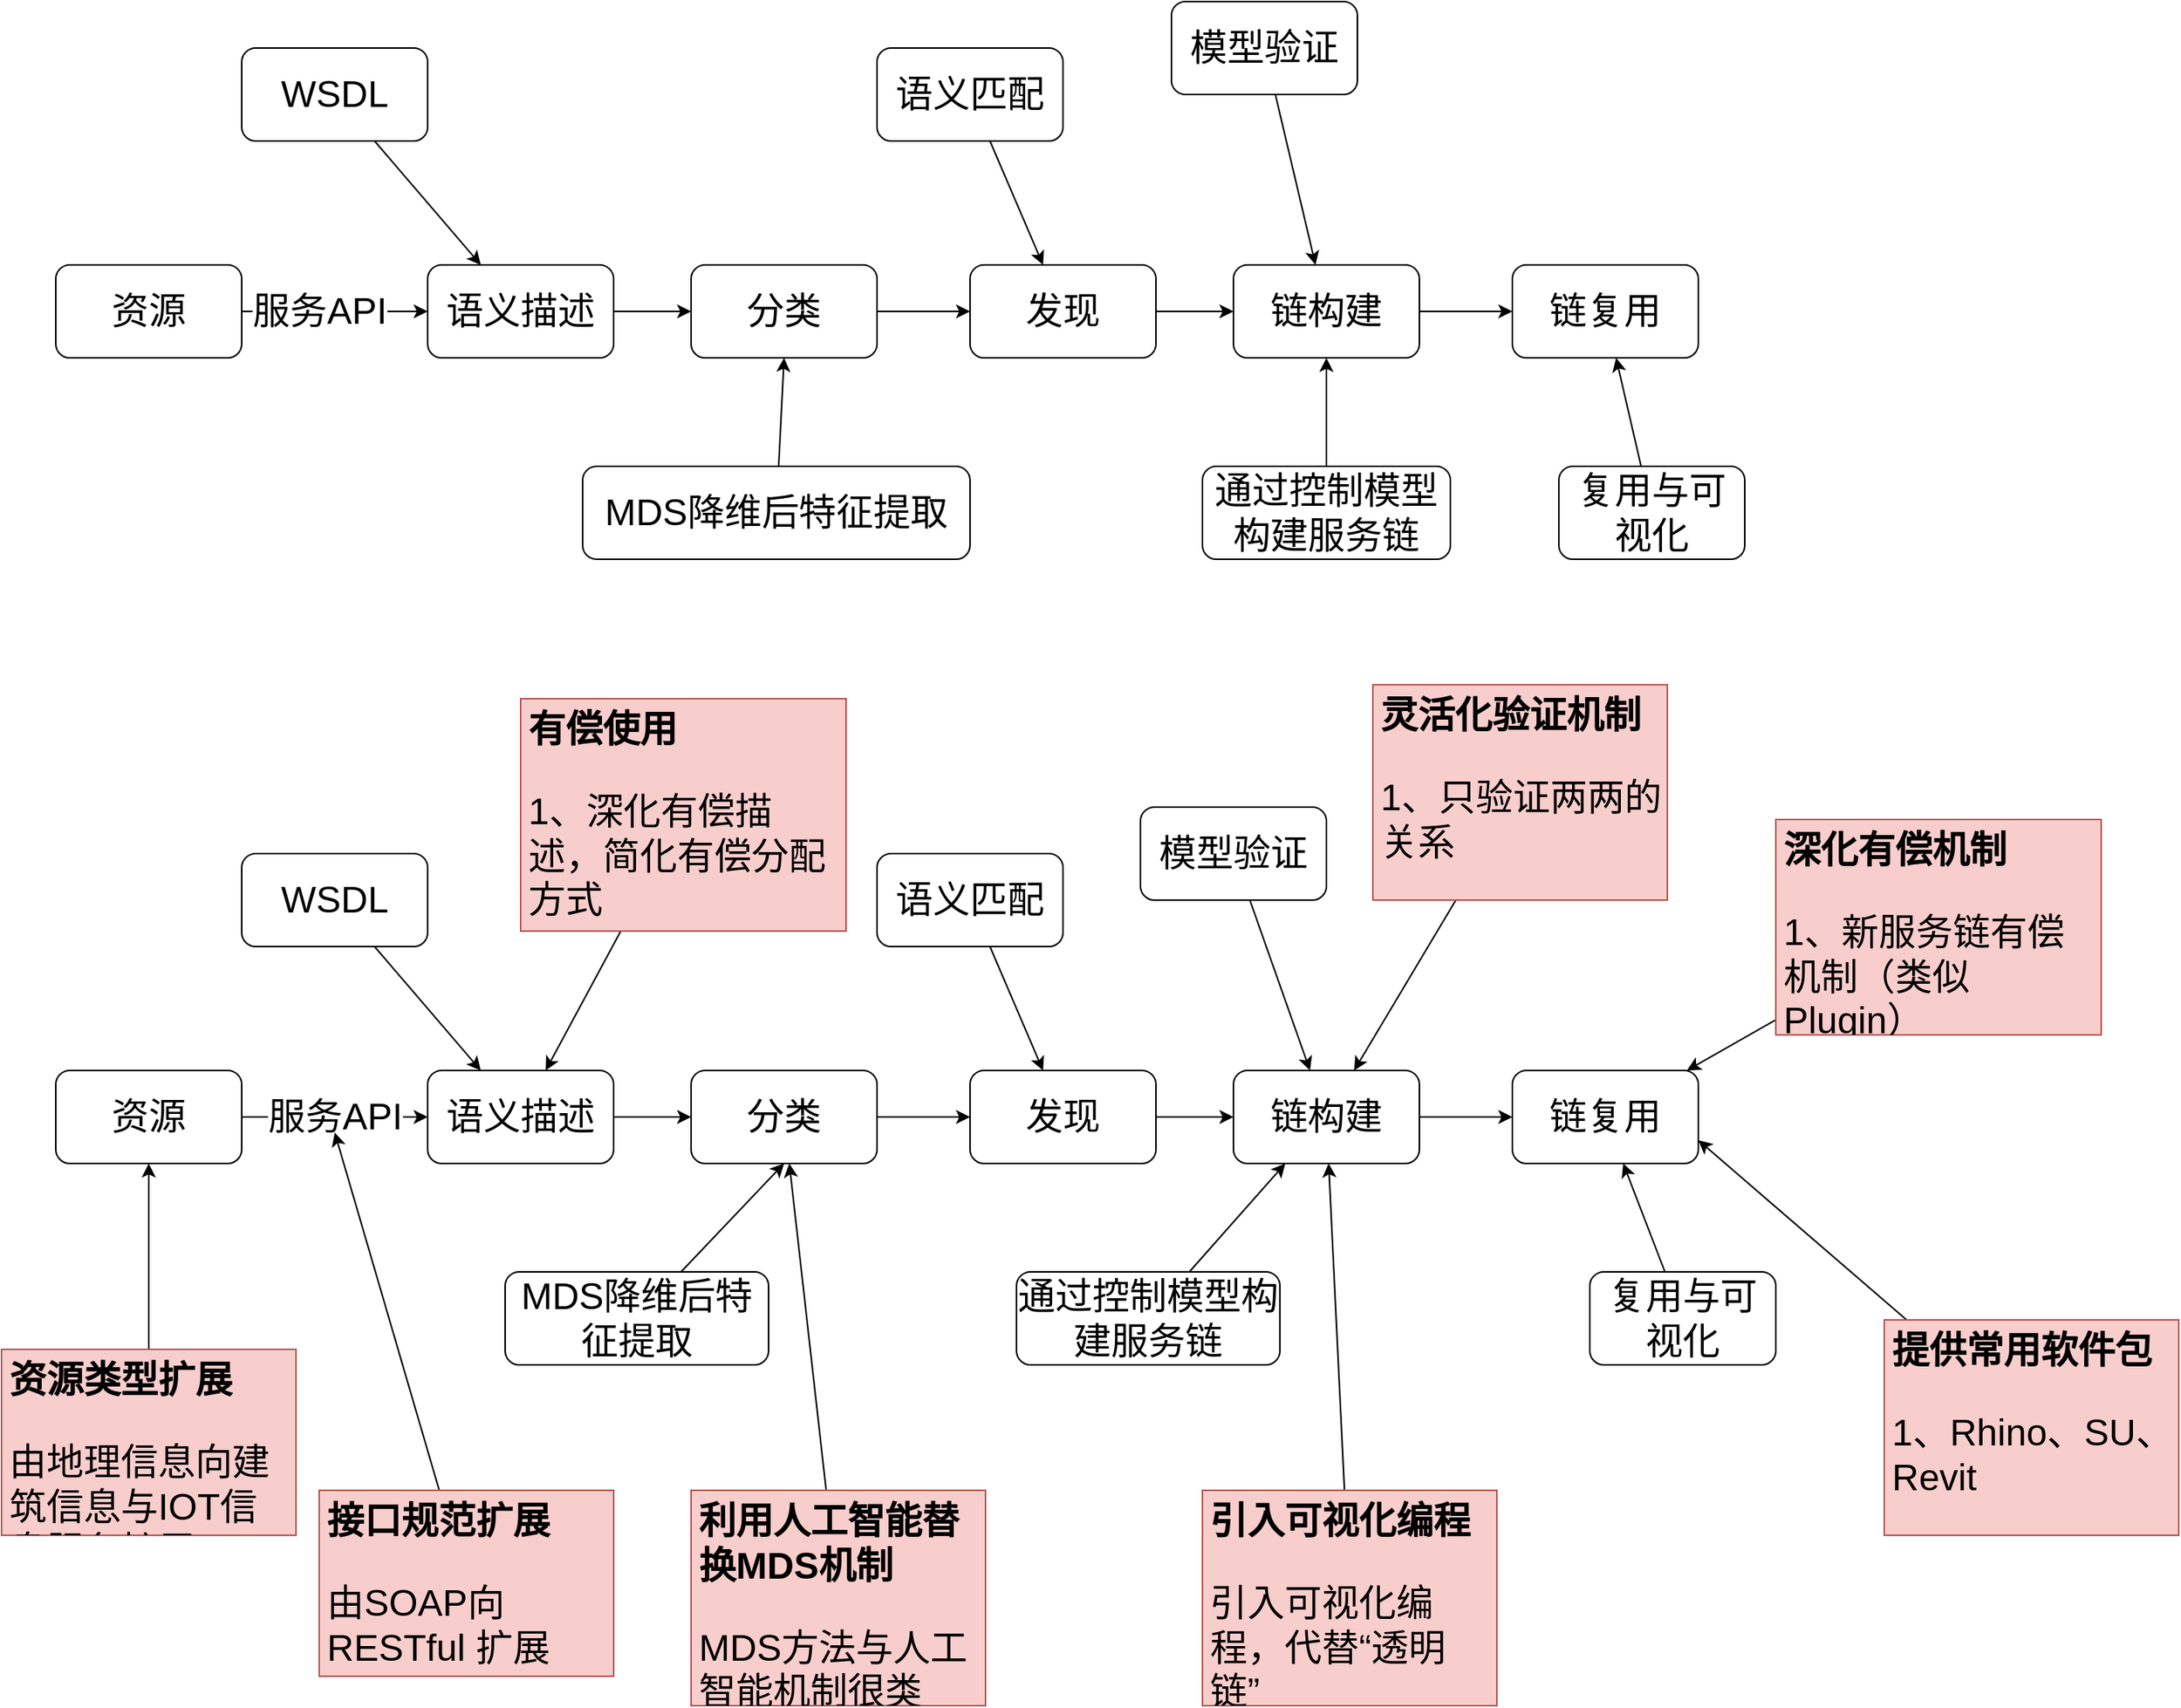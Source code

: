 <mxfile version="22.1.11" type="github">
  <diagram name="第 1 页" id="n09VF-qtBlfTQfdAx5i1">
    <mxGraphModel dx="1687" dy="953" grid="0" gridSize="10" guides="1" tooltips="1" connect="1" arrows="1" fold="1" page="0" pageScale="1" pageWidth="1169" pageHeight="827" math="0" shadow="0">
      <root>
        <mxCell id="0" />
        <mxCell id="1" parent="0" />
        <mxCell id="VT3gKNCmVINdVj35agG4-5" style="edgeStyle=orthogonalEdgeStyle;rounded=0;orthogonalLoop=1;jettySize=auto;html=1;fontSize=24;" edge="1" parent="1" source="VT3gKNCmVINdVj35agG4-1" target="VT3gKNCmVINdVj35agG4-2">
          <mxGeometry relative="1" as="geometry" />
        </mxCell>
        <mxCell id="VT3gKNCmVINdVj35agG4-12" value="服务API" style="edgeLabel;html=1;align=center;verticalAlign=middle;resizable=0;points=[];fontSize=24;" vertex="1" connectable="0" parent="VT3gKNCmVINdVj35agG4-5">
          <mxGeometry x="-0.083" y="-3" relative="1" as="geometry">
            <mxPoint x="-5" y="-3" as="offset" />
          </mxGeometry>
        </mxCell>
        <mxCell id="VT3gKNCmVINdVj35agG4-1" value="资源" style="rounded=1;whiteSpace=wrap;html=1;fontSize=24;" vertex="1" parent="1">
          <mxGeometry x="40" y="330" width="120" height="60" as="geometry" />
        </mxCell>
        <mxCell id="VT3gKNCmVINdVj35agG4-6" style="edgeStyle=orthogonalEdgeStyle;rounded=0;orthogonalLoop=1;jettySize=auto;html=1;fontSize=24;" edge="1" parent="1" source="VT3gKNCmVINdVj35agG4-13" target="VT3gKNCmVINdVj35agG4-3">
          <mxGeometry relative="1" as="geometry" />
        </mxCell>
        <mxCell id="VT3gKNCmVINdVj35agG4-2" value="语义描述" style="rounded=1;whiteSpace=wrap;html=1;fontSize=24;" vertex="1" parent="1">
          <mxGeometry x="280" y="330" width="120" height="60" as="geometry" />
        </mxCell>
        <mxCell id="VT3gKNCmVINdVj35agG4-7" style="edgeStyle=orthogonalEdgeStyle;rounded=0;orthogonalLoop=1;jettySize=auto;html=1;fontSize=24;" edge="1" parent="1" source="VT3gKNCmVINdVj35agG4-3" target="VT3gKNCmVINdVj35agG4-4">
          <mxGeometry relative="1" as="geometry" />
        </mxCell>
        <mxCell id="VT3gKNCmVINdVj35agG4-3" value="发现" style="rounded=1;whiteSpace=wrap;html=1;fontSize=24;" vertex="1" parent="1">
          <mxGeometry x="630" y="330" width="120" height="60" as="geometry" />
        </mxCell>
        <mxCell id="VT3gKNCmVINdVj35agG4-9" style="edgeStyle=orthogonalEdgeStyle;rounded=0;orthogonalLoop=1;jettySize=auto;html=1;fontSize=24;" edge="1" parent="1" source="VT3gKNCmVINdVj35agG4-4" target="VT3gKNCmVINdVj35agG4-8">
          <mxGeometry relative="1" as="geometry" />
        </mxCell>
        <mxCell id="VT3gKNCmVINdVj35agG4-4" value="链构建" style="rounded=1;whiteSpace=wrap;html=1;fontSize=24;" vertex="1" parent="1">
          <mxGeometry x="800" y="330" width="120" height="60" as="geometry" />
        </mxCell>
        <mxCell id="VT3gKNCmVINdVj35agG4-8" value="链复用" style="rounded=1;whiteSpace=wrap;html=1;fontSize=24;" vertex="1" parent="1">
          <mxGeometry x="980" y="330" width="120" height="60" as="geometry" />
        </mxCell>
        <mxCell id="VT3gKNCmVINdVj35agG4-11" style="rounded=0;orthogonalLoop=1;jettySize=auto;html=1;fontSize=24;" edge="1" parent="1" source="VT3gKNCmVINdVj35agG4-10" target="VT3gKNCmVINdVj35agG4-2">
          <mxGeometry relative="1" as="geometry" />
        </mxCell>
        <mxCell id="VT3gKNCmVINdVj35agG4-10" value="&lt;div style=&quot;font-size: 24px;&quot;&gt;WSDL&lt;/div&gt;" style="rounded=1;whiteSpace=wrap;html=1;fontSize=24;" vertex="1" parent="1">
          <mxGeometry x="160" y="190" width="120" height="60" as="geometry" />
        </mxCell>
        <mxCell id="VT3gKNCmVINdVj35agG4-14" value="" style="edgeStyle=orthogonalEdgeStyle;rounded=0;orthogonalLoop=1;jettySize=auto;html=1;fontSize=24;" edge="1" parent="1" source="VT3gKNCmVINdVj35agG4-2" target="VT3gKNCmVINdVj35agG4-13">
          <mxGeometry relative="1" as="geometry">
            <mxPoint x="400" y="360" as="sourcePoint" />
            <mxPoint x="560" y="360" as="targetPoint" />
          </mxGeometry>
        </mxCell>
        <mxCell id="VT3gKNCmVINdVj35agG4-13" value="分类" style="rounded=1;whiteSpace=wrap;html=1;fontSize=24;" vertex="1" parent="1">
          <mxGeometry x="450" y="330" width="120" height="60" as="geometry" />
        </mxCell>
        <mxCell id="VT3gKNCmVINdVj35agG4-16" style="rounded=0;orthogonalLoop=1;jettySize=auto;html=1;entryX=0.5;entryY=1;entryDx=0;entryDy=0;fontSize=24;" edge="1" parent="1" source="VT3gKNCmVINdVj35agG4-15" target="VT3gKNCmVINdVj35agG4-13">
          <mxGeometry relative="1" as="geometry" />
        </mxCell>
        <mxCell id="VT3gKNCmVINdVj35agG4-15" value="MDS降维后特征提取" style="rounded=1;whiteSpace=wrap;html=1;fontSize=24;" vertex="1" parent="1">
          <mxGeometry x="380" y="460" width="250" height="60" as="geometry" />
        </mxCell>
        <mxCell id="VT3gKNCmVINdVj35agG4-18" style="rounded=0;orthogonalLoop=1;jettySize=auto;html=1;fontSize=24;" edge="1" parent="1" source="VT3gKNCmVINdVj35agG4-17" target="VT3gKNCmVINdVj35agG4-4">
          <mxGeometry relative="1" as="geometry" />
        </mxCell>
        <mxCell id="VT3gKNCmVINdVj35agG4-17" value="通过控制模型构建服务链" style="rounded=1;whiteSpace=wrap;html=1;fontSize=24;" vertex="1" parent="1">
          <mxGeometry x="780" y="460" width="160" height="60" as="geometry" />
        </mxCell>
        <mxCell id="VT3gKNCmVINdVj35agG4-20" style="rounded=0;orthogonalLoop=1;jettySize=auto;html=1;fontSize=24;" edge="1" parent="1" source="VT3gKNCmVINdVj35agG4-19" target="VT3gKNCmVINdVj35agG4-4">
          <mxGeometry relative="1" as="geometry" />
        </mxCell>
        <mxCell id="VT3gKNCmVINdVj35agG4-19" value="模型验证" style="rounded=1;whiteSpace=wrap;html=1;fontSize=24;" vertex="1" parent="1">
          <mxGeometry x="760" y="160" width="120" height="60" as="geometry" />
        </mxCell>
        <mxCell id="VT3gKNCmVINdVj35agG4-22" style="rounded=0;orthogonalLoop=1;jettySize=auto;html=1;fontSize=24;" edge="1" parent="1" source="VT3gKNCmVINdVj35agG4-21" target="VT3gKNCmVINdVj35agG4-3">
          <mxGeometry relative="1" as="geometry" />
        </mxCell>
        <mxCell id="VT3gKNCmVINdVj35agG4-21" value="语义匹配" style="rounded=1;whiteSpace=wrap;html=1;fontSize=24;" vertex="1" parent="1">
          <mxGeometry x="570" y="190" width="120" height="60" as="geometry" />
        </mxCell>
        <mxCell id="VT3gKNCmVINdVj35agG4-24" style="rounded=0;orthogonalLoop=1;jettySize=auto;html=1;fontSize=24;" edge="1" parent="1" source="VT3gKNCmVINdVj35agG4-23" target="VT3gKNCmVINdVj35agG4-8">
          <mxGeometry relative="1" as="geometry" />
        </mxCell>
        <mxCell id="VT3gKNCmVINdVj35agG4-23" value="复用与可视化" style="rounded=1;whiteSpace=wrap;html=1;fontSize=24;" vertex="1" parent="1">
          <mxGeometry x="1010" y="460" width="120" height="60" as="geometry" />
        </mxCell>
        <mxCell id="VT3gKNCmVINdVj35agG4-25" style="edgeStyle=orthogonalEdgeStyle;rounded=0;orthogonalLoop=1;jettySize=auto;html=1;fontSize=24;" edge="1" parent="1" source="VT3gKNCmVINdVj35agG4-27" target="VT3gKNCmVINdVj35agG4-29">
          <mxGeometry relative="1" as="geometry" />
        </mxCell>
        <mxCell id="VT3gKNCmVINdVj35agG4-26" value="服务API" style="edgeLabel;html=1;align=center;verticalAlign=middle;resizable=0;points=[];fontSize=24;" vertex="1" connectable="0" parent="VT3gKNCmVINdVj35agG4-25">
          <mxGeometry x="-0.083" y="-3" relative="1" as="geometry">
            <mxPoint x="5" y="-3" as="offset" />
          </mxGeometry>
        </mxCell>
        <mxCell id="VT3gKNCmVINdVj35agG4-27" value="资源" style="rounded=1;whiteSpace=wrap;html=1;fontSize=24;" vertex="1" parent="1">
          <mxGeometry x="40" y="850" width="120" height="60" as="geometry" />
        </mxCell>
        <mxCell id="VT3gKNCmVINdVj35agG4-28" style="edgeStyle=orthogonalEdgeStyle;rounded=0;orthogonalLoop=1;jettySize=auto;html=1;fontSize=24;" edge="1" parent="1" source="VT3gKNCmVINdVj35agG4-38" target="VT3gKNCmVINdVj35agG4-31">
          <mxGeometry relative="1" as="geometry" />
        </mxCell>
        <mxCell id="VT3gKNCmVINdVj35agG4-29" value="语义描述" style="rounded=1;whiteSpace=wrap;html=1;fontSize=24;" vertex="1" parent="1">
          <mxGeometry x="280" y="850" width="120" height="60" as="geometry" />
        </mxCell>
        <mxCell id="VT3gKNCmVINdVj35agG4-30" style="edgeStyle=orthogonalEdgeStyle;rounded=0;orthogonalLoop=1;jettySize=auto;html=1;fontSize=24;" edge="1" parent="1" source="VT3gKNCmVINdVj35agG4-31" target="VT3gKNCmVINdVj35agG4-33">
          <mxGeometry relative="1" as="geometry" />
        </mxCell>
        <mxCell id="VT3gKNCmVINdVj35agG4-31" value="发现" style="rounded=1;whiteSpace=wrap;html=1;fontSize=24;" vertex="1" parent="1">
          <mxGeometry x="630" y="850" width="120" height="60" as="geometry" />
        </mxCell>
        <mxCell id="VT3gKNCmVINdVj35agG4-32" style="edgeStyle=orthogonalEdgeStyle;rounded=0;orthogonalLoop=1;jettySize=auto;html=1;fontSize=24;" edge="1" parent="1" source="VT3gKNCmVINdVj35agG4-33" target="VT3gKNCmVINdVj35agG4-34">
          <mxGeometry relative="1" as="geometry" />
        </mxCell>
        <mxCell id="VT3gKNCmVINdVj35agG4-33" value="链构建" style="rounded=1;whiteSpace=wrap;html=1;fontSize=24;" vertex="1" parent="1">
          <mxGeometry x="800" y="850" width="120" height="60" as="geometry" />
        </mxCell>
        <mxCell id="VT3gKNCmVINdVj35agG4-34" value="链复用" style="rounded=1;whiteSpace=wrap;html=1;fontSize=24;" vertex="1" parent="1">
          <mxGeometry x="980" y="850" width="120" height="60" as="geometry" />
        </mxCell>
        <mxCell id="VT3gKNCmVINdVj35agG4-35" style="rounded=0;orthogonalLoop=1;jettySize=auto;html=1;fontSize=24;" edge="1" parent="1" source="VT3gKNCmVINdVj35agG4-36" target="VT3gKNCmVINdVj35agG4-29">
          <mxGeometry relative="1" as="geometry" />
        </mxCell>
        <mxCell id="VT3gKNCmVINdVj35agG4-36" value="&lt;div style=&quot;font-size: 24px;&quot;&gt;WSDL&lt;/div&gt;" style="rounded=1;whiteSpace=wrap;html=1;fontSize=24;" vertex="1" parent="1">
          <mxGeometry x="160" y="710" width="120" height="60" as="geometry" />
        </mxCell>
        <mxCell id="VT3gKNCmVINdVj35agG4-37" value="" style="edgeStyle=orthogonalEdgeStyle;rounded=0;orthogonalLoop=1;jettySize=auto;html=1;fontSize=24;" edge="1" parent="1" source="VT3gKNCmVINdVj35agG4-29" target="VT3gKNCmVINdVj35agG4-38">
          <mxGeometry relative="1" as="geometry">
            <mxPoint x="400" y="880" as="sourcePoint" />
            <mxPoint x="560" y="880" as="targetPoint" />
          </mxGeometry>
        </mxCell>
        <mxCell id="VT3gKNCmVINdVj35agG4-38" value="分类" style="rounded=1;whiteSpace=wrap;html=1;fontSize=24;" vertex="1" parent="1">
          <mxGeometry x="450" y="850" width="120" height="60" as="geometry" />
        </mxCell>
        <mxCell id="VT3gKNCmVINdVj35agG4-39" style="rounded=0;orthogonalLoop=1;jettySize=auto;html=1;entryX=0.5;entryY=1;entryDx=0;entryDy=0;fontSize=24;" edge="1" parent="1" source="VT3gKNCmVINdVj35agG4-40" target="VT3gKNCmVINdVj35agG4-38">
          <mxGeometry relative="1" as="geometry" />
        </mxCell>
        <mxCell id="VT3gKNCmVINdVj35agG4-40" value="MDS降维后特征提取" style="rounded=1;whiteSpace=wrap;html=1;fontSize=24;" vertex="1" parent="1">
          <mxGeometry x="330" y="980" width="170" height="60" as="geometry" />
        </mxCell>
        <mxCell id="VT3gKNCmVINdVj35agG4-41" style="rounded=0;orthogonalLoop=1;jettySize=auto;html=1;fontSize=24;" edge="1" parent="1" source="VT3gKNCmVINdVj35agG4-42" target="VT3gKNCmVINdVj35agG4-33">
          <mxGeometry relative="1" as="geometry" />
        </mxCell>
        <mxCell id="VT3gKNCmVINdVj35agG4-42" value="通过控制模型构建服务链" style="rounded=1;whiteSpace=wrap;html=1;fontSize=24;" vertex="1" parent="1">
          <mxGeometry x="660" y="980" width="170" height="60" as="geometry" />
        </mxCell>
        <mxCell id="VT3gKNCmVINdVj35agG4-43" style="rounded=0;orthogonalLoop=1;jettySize=auto;html=1;fontSize=24;" edge="1" parent="1" source="VT3gKNCmVINdVj35agG4-44" target="VT3gKNCmVINdVj35agG4-33">
          <mxGeometry relative="1" as="geometry" />
        </mxCell>
        <mxCell id="VT3gKNCmVINdVj35agG4-44" value="模型验证" style="rounded=1;whiteSpace=wrap;html=1;fontSize=24;" vertex="1" parent="1">
          <mxGeometry x="740" y="680" width="120" height="60" as="geometry" />
        </mxCell>
        <mxCell id="VT3gKNCmVINdVj35agG4-45" style="rounded=0;orthogonalLoop=1;jettySize=auto;html=1;fontSize=24;" edge="1" parent="1" source="VT3gKNCmVINdVj35agG4-46" target="VT3gKNCmVINdVj35agG4-31">
          <mxGeometry relative="1" as="geometry" />
        </mxCell>
        <mxCell id="VT3gKNCmVINdVj35agG4-46" value="语义匹配" style="rounded=1;whiteSpace=wrap;html=1;fontSize=24;" vertex="1" parent="1">
          <mxGeometry x="570" y="710" width="120" height="60" as="geometry" />
        </mxCell>
        <mxCell id="VT3gKNCmVINdVj35agG4-47" style="rounded=0;orthogonalLoop=1;jettySize=auto;html=1;fontSize=24;" edge="1" parent="1" source="VT3gKNCmVINdVj35agG4-48" target="VT3gKNCmVINdVj35agG4-34">
          <mxGeometry relative="1" as="geometry" />
        </mxCell>
        <mxCell id="VT3gKNCmVINdVj35agG4-48" value="复用与可视化" style="rounded=1;whiteSpace=wrap;html=1;fontSize=24;" vertex="1" parent="1">
          <mxGeometry x="1030" y="980" width="120" height="60" as="geometry" />
        </mxCell>
        <mxCell id="VT3gKNCmVINdVj35agG4-51" style="rounded=0;orthogonalLoop=1;jettySize=auto;html=1;fontSize=24;" edge="1" parent="1" source="VT3gKNCmVINdVj35agG4-50" target="VT3gKNCmVINdVj35agG4-27">
          <mxGeometry relative="1" as="geometry" />
        </mxCell>
        <mxCell id="VT3gKNCmVINdVj35agG4-50" value="&lt;h1 style=&quot;font-size: 24px;&quot;&gt;资源类型扩展&lt;/h1&gt;&lt;p style=&quot;font-size: 24px;&quot;&gt;由地理信息向建筑信息与IOT信息服务扩展&lt;br style=&quot;font-size: 24px;&quot;&gt;&lt;/p&gt;" style="text;html=1;strokeColor=#b85450;fillColor=#f8cecc;spacing=5;spacingTop=-20;whiteSpace=wrap;overflow=hidden;rounded=0;fontSize=24;" vertex="1" parent="1">
          <mxGeometry x="5" y="1030" width="190" height="120" as="geometry" />
        </mxCell>
        <mxCell id="VT3gKNCmVINdVj35agG4-53" style="rounded=0;orthogonalLoop=1;jettySize=auto;html=1;fontSize=24;" edge="1" parent="1" source="VT3gKNCmVINdVj35agG4-52">
          <mxGeometry relative="1" as="geometry">
            <mxPoint x="220" y="890" as="targetPoint" />
          </mxGeometry>
        </mxCell>
        <mxCell id="VT3gKNCmVINdVj35agG4-52" value="&lt;h1 style=&quot;font-size: 24px;&quot;&gt;接口规范扩展&lt;br style=&quot;font-size: 24px;&quot;&gt;&lt;/h1&gt;&lt;p style=&quot;font-size: 24px;&quot;&gt;由SOAP向RESTful 扩展&lt;br style=&quot;font-size: 24px;&quot;&gt;&lt;/p&gt;" style="text;html=1;strokeColor=#b85450;fillColor=#f8cecc;spacing=5;spacingTop=-20;whiteSpace=wrap;overflow=hidden;rounded=0;fontSize=24;" vertex="1" parent="1">
          <mxGeometry x="210" y="1121" width="190" height="120" as="geometry" />
        </mxCell>
        <mxCell id="VT3gKNCmVINdVj35agG4-55" style="rounded=0;orthogonalLoop=1;jettySize=auto;html=1;fontSize=24;" edge="1" parent="1" source="VT3gKNCmVINdVj35agG4-54" target="VT3gKNCmVINdVj35agG4-38">
          <mxGeometry relative="1" as="geometry" />
        </mxCell>
        <mxCell id="VT3gKNCmVINdVj35agG4-54" value="&lt;h1 style=&quot;font-size: 24px;&quot;&gt;利用人工智能替换MDS机制&lt;br style=&quot;font-size: 24px;&quot;&gt;&lt;/h1&gt;&lt;p style=&quot;font-size: 24px;&quot;&gt;MDS方法与人工智能机制很类似，可以用更通用和成熟的方案代替该环节&lt;br style=&quot;font-size: 24px;&quot;&gt;&lt;/p&gt;" style="text;html=1;strokeColor=#b85450;fillColor=#f8cecc;spacing=5;spacingTop=-20;whiteSpace=wrap;overflow=hidden;rounded=0;fontSize=24;" vertex="1" parent="1">
          <mxGeometry x="450" y="1121" width="190" height="139" as="geometry" />
        </mxCell>
        <mxCell id="VT3gKNCmVINdVj35agG4-57" style="rounded=0;orthogonalLoop=1;jettySize=auto;html=1;fontSize=24;" edge="1" parent="1" source="VT3gKNCmVINdVj35agG4-56" target="VT3gKNCmVINdVj35agG4-33">
          <mxGeometry relative="1" as="geometry" />
        </mxCell>
        <mxCell id="VT3gKNCmVINdVj35agG4-56" value="&lt;h1 style=&quot;font-size: 24px;&quot;&gt;引入可视化编程&lt;br style=&quot;font-size: 24px;&quot;&gt;&lt;/h1&gt;&lt;p style=&quot;font-size: 24px;&quot;&gt;引入可视化编程，代替“透明链”&lt;br style=&quot;font-size: 24px;&quot;&gt;&lt;/p&gt;" style="text;html=1;strokeColor=#b85450;fillColor=#f8cecc;spacing=5;spacingTop=-20;whiteSpace=wrap;overflow=hidden;rounded=0;fontSize=24;" vertex="1" parent="1">
          <mxGeometry x="780" y="1121" width="190" height="139" as="geometry" />
        </mxCell>
        <mxCell id="VT3gKNCmVINdVj35agG4-59" style="rounded=0;orthogonalLoop=1;jettySize=auto;html=1;fontSize=24;" edge="1" parent="1" source="VT3gKNCmVINdVj35agG4-58" target="VT3gKNCmVINdVj35agG4-33">
          <mxGeometry relative="1" as="geometry" />
        </mxCell>
        <mxCell id="VT3gKNCmVINdVj35agG4-58" value="&lt;h1 style=&quot;font-size: 24px;&quot;&gt;灵活化验证机制&lt;br style=&quot;font-size: 24px;&quot;&gt;&lt;/h1&gt;&lt;p style=&quot;font-size: 24px;&quot;&gt;1、只验证两两的关系&lt;/p&gt;&lt;p style=&quot;font-size: 24px;&quot;&gt;2、数据流的基础上补充控制流&lt;/p&gt;&lt;p style=&quot;font-size: 24px;&quot;&gt;3、添加补充节点&lt;br style=&quot;font-size: 24px;&quot;&gt;&lt;/p&gt;" style="text;html=1;strokeColor=#b85450;fillColor=#f8cecc;spacing=5;spacingTop=-20;whiteSpace=wrap;overflow=hidden;rounded=0;fontSize=24;" vertex="1" parent="1">
          <mxGeometry x="890" y="601" width="190" height="139" as="geometry" />
        </mxCell>
        <mxCell id="VT3gKNCmVINdVj35agG4-61" style="rounded=0;orthogonalLoop=1;jettySize=auto;html=1;entryX=1;entryY=0.75;entryDx=0;entryDy=0;fontSize=24;" edge="1" parent="1" source="VT3gKNCmVINdVj35agG4-60" target="VT3gKNCmVINdVj35agG4-34">
          <mxGeometry relative="1" as="geometry" />
        </mxCell>
        <mxCell id="VT3gKNCmVINdVj35agG4-60" value="&lt;h1 style=&quot;font-size: 24px;&quot;&gt;提供常用软件包&lt;br style=&quot;font-size: 24px;&quot;&gt;&lt;/h1&gt;&lt;p style=&quot;font-size: 24px;&quot;&gt;1、Rhino、SU、Revit&lt;/p&gt;" style="text;html=1;strokeColor=#b85450;fillColor=#f8cecc;spacing=5;spacingTop=-20;whiteSpace=wrap;overflow=hidden;rounded=0;fontSize=24;" vertex="1" parent="1">
          <mxGeometry x="1220" y="1011" width="190" height="139" as="geometry" />
        </mxCell>
        <mxCell id="VT3gKNCmVINdVj35agG4-63" style="rounded=0;orthogonalLoop=1;jettySize=auto;html=1;fontSize=24;" edge="1" parent="1" source="VT3gKNCmVINdVj35agG4-62" target="VT3gKNCmVINdVj35agG4-34">
          <mxGeometry relative="1" as="geometry" />
        </mxCell>
        <mxCell id="VT3gKNCmVINdVj35agG4-62" value="&lt;h1 style=&quot;font-size: 24px;&quot;&gt;深化有偿机制&lt;br style=&quot;font-size: 24px;&quot;&gt;&lt;/h1&gt;&lt;p style=&quot;font-size: 24px;&quot;&gt;1、新服务链有偿机制（类似Plugin）&lt;br style=&quot;font-size: 24px;&quot;&gt;&lt;/p&gt;" style="text;html=1;strokeColor=#b85450;fillColor=#f8cecc;spacing=5;spacingTop=-20;whiteSpace=wrap;overflow=hidden;rounded=0;fontSize=24;" vertex="1" parent="1">
          <mxGeometry x="1150" y="688" width="210" height="139" as="geometry" />
        </mxCell>
        <mxCell id="VT3gKNCmVINdVj35agG4-65" style="rounded=0;orthogonalLoop=1;jettySize=auto;html=1;fontSize=24;" edge="1" parent="1" source="VT3gKNCmVINdVj35agG4-64" target="VT3gKNCmVINdVj35agG4-29">
          <mxGeometry relative="1" as="geometry" />
        </mxCell>
        <mxCell id="VT3gKNCmVINdVj35agG4-64" value="&lt;h1 style=&quot;font-size: 24px;&quot;&gt;有偿使用&lt;br style=&quot;font-size: 24px;&quot;&gt;&lt;/h1&gt;&lt;p style=&quot;font-size: 24px;&quot;&gt;1、深化有偿描述，简化有偿分配方式&lt;br style=&quot;font-size: 24px;&quot;&gt;&lt;/p&gt;" style="text;html=1;strokeColor=#b85450;fillColor=#f8cecc;spacing=5;spacingTop=-20;whiteSpace=wrap;overflow=hidden;rounded=0;fontSize=24;" vertex="1" parent="1">
          <mxGeometry x="340" y="610" width="210" height="150" as="geometry" />
        </mxCell>
      </root>
    </mxGraphModel>
  </diagram>
</mxfile>
